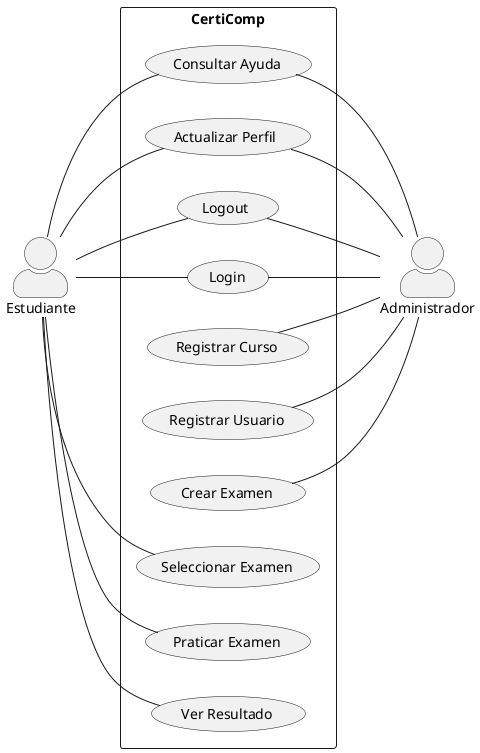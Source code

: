 @startuml

left to right direction
skinparam actorStyle awesome


rectangle CertiComp {

  usecase " Login" as UC1 
  usecase " Registrar Usuario" as UC2
  usecase " Registrar Curso" as UC3
  usecase " Seleccionar Examen" as UC4
  usecase " Praticar Examen" as UC5
  usecase " Ver Resultado" as UC6
  usecase " Crear Examen" as UC7
  usecase " Consultar Ayuda" as UC8
  usecase " Logout " as UC9
  usecase " Actualizar Perfil " as UC10
  
} 

Administrador -up- UC7
Administrador -up- UC2
Administrador -up- UC3
Estudiante-- UC4
Estudiante-- UC5
Estudiante-- UC6

Administrador -up- UC1
Estudiante -- UC1

Administrador -up- UC9
Estudiante-- UC9


Administrador -up-  UC10
Estudiante -- UC10

Administrador -up- UC8
Estudiante -- UC8


@enduml
